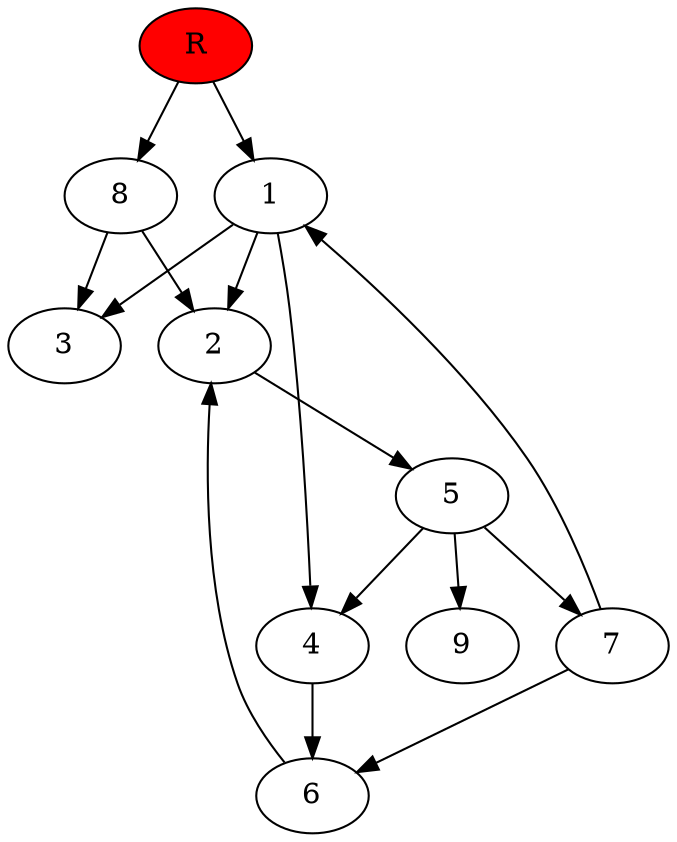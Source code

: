 digraph prb16375 {
	1
	2
	3
	4
	5
	6
	7
	8
	R [fillcolor="#ff0000" style=filled]
	1 -> 2
	1 -> 3
	1 -> 4
	2 -> 5
	4 -> 6
	5 -> 4
	5 -> 7
	5 -> 9
	6 -> 2
	7 -> 1
	7 -> 6
	8 -> 2
	8 -> 3
	R -> 1
	R -> 8
}
